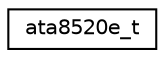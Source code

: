 digraph "Graphical Class Hierarchy"
{
 // LATEX_PDF_SIZE
  edge [fontname="Helvetica",fontsize="10",labelfontname="Helvetica",labelfontsize="10"];
  node [fontname="Helvetica",fontsize="10",shape=record];
  rankdir="LR";
  Node0 [label="ata8520e_t",height=0.2,width=0.4,color="black", fillcolor="white", style="filled",URL="$structata8520e__t.html",tooltip="device descriptor"];
}
